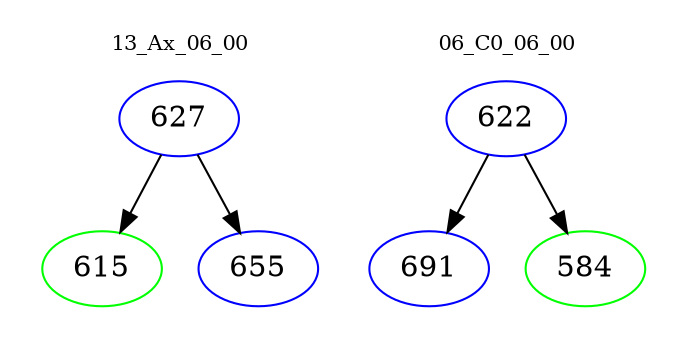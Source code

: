 digraph{
subgraph cluster_0 {
color = white
label = "13_Ax_06_00";
fontsize=10;
T0_627 [label="627", color="blue"]
T0_627 -> T0_615 [color="black"]
T0_615 [label="615", color="green"]
T0_627 -> T0_655 [color="black"]
T0_655 [label="655", color="blue"]
}
subgraph cluster_1 {
color = white
label = "06_C0_06_00";
fontsize=10;
T1_622 [label="622", color="blue"]
T1_622 -> T1_691 [color="black"]
T1_691 [label="691", color="blue"]
T1_622 -> T1_584 [color="black"]
T1_584 [label="584", color="green"]
}
}
